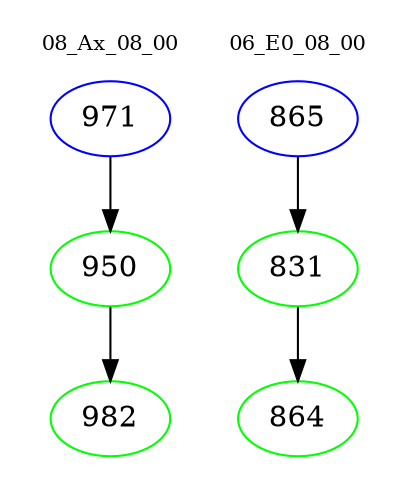 digraph{
subgraph cluster_0 {
color = white
label = "08_Ax_08_00";
fontsize=10;
T0_971 [label="971", color="blue"]
T0_971 -> T0_950 [color="black"]
T0_950 [label="950", color="green"]
T0_950 -> T0_982 [color="black"]
T0_982 [label="982", color="green"]
}
subgraph cluster_1 {
color = white
label = "06_E0_08_00";
fontsize=10;
T1_865 [label="865", color="blue"]
T1_865 -> T1_831 [color="black"]
T1_831 [label="831", color="green"]
T1_831 -> T1_864 [color="black"]
T1_864 [label="864", color="green"]
}
}
